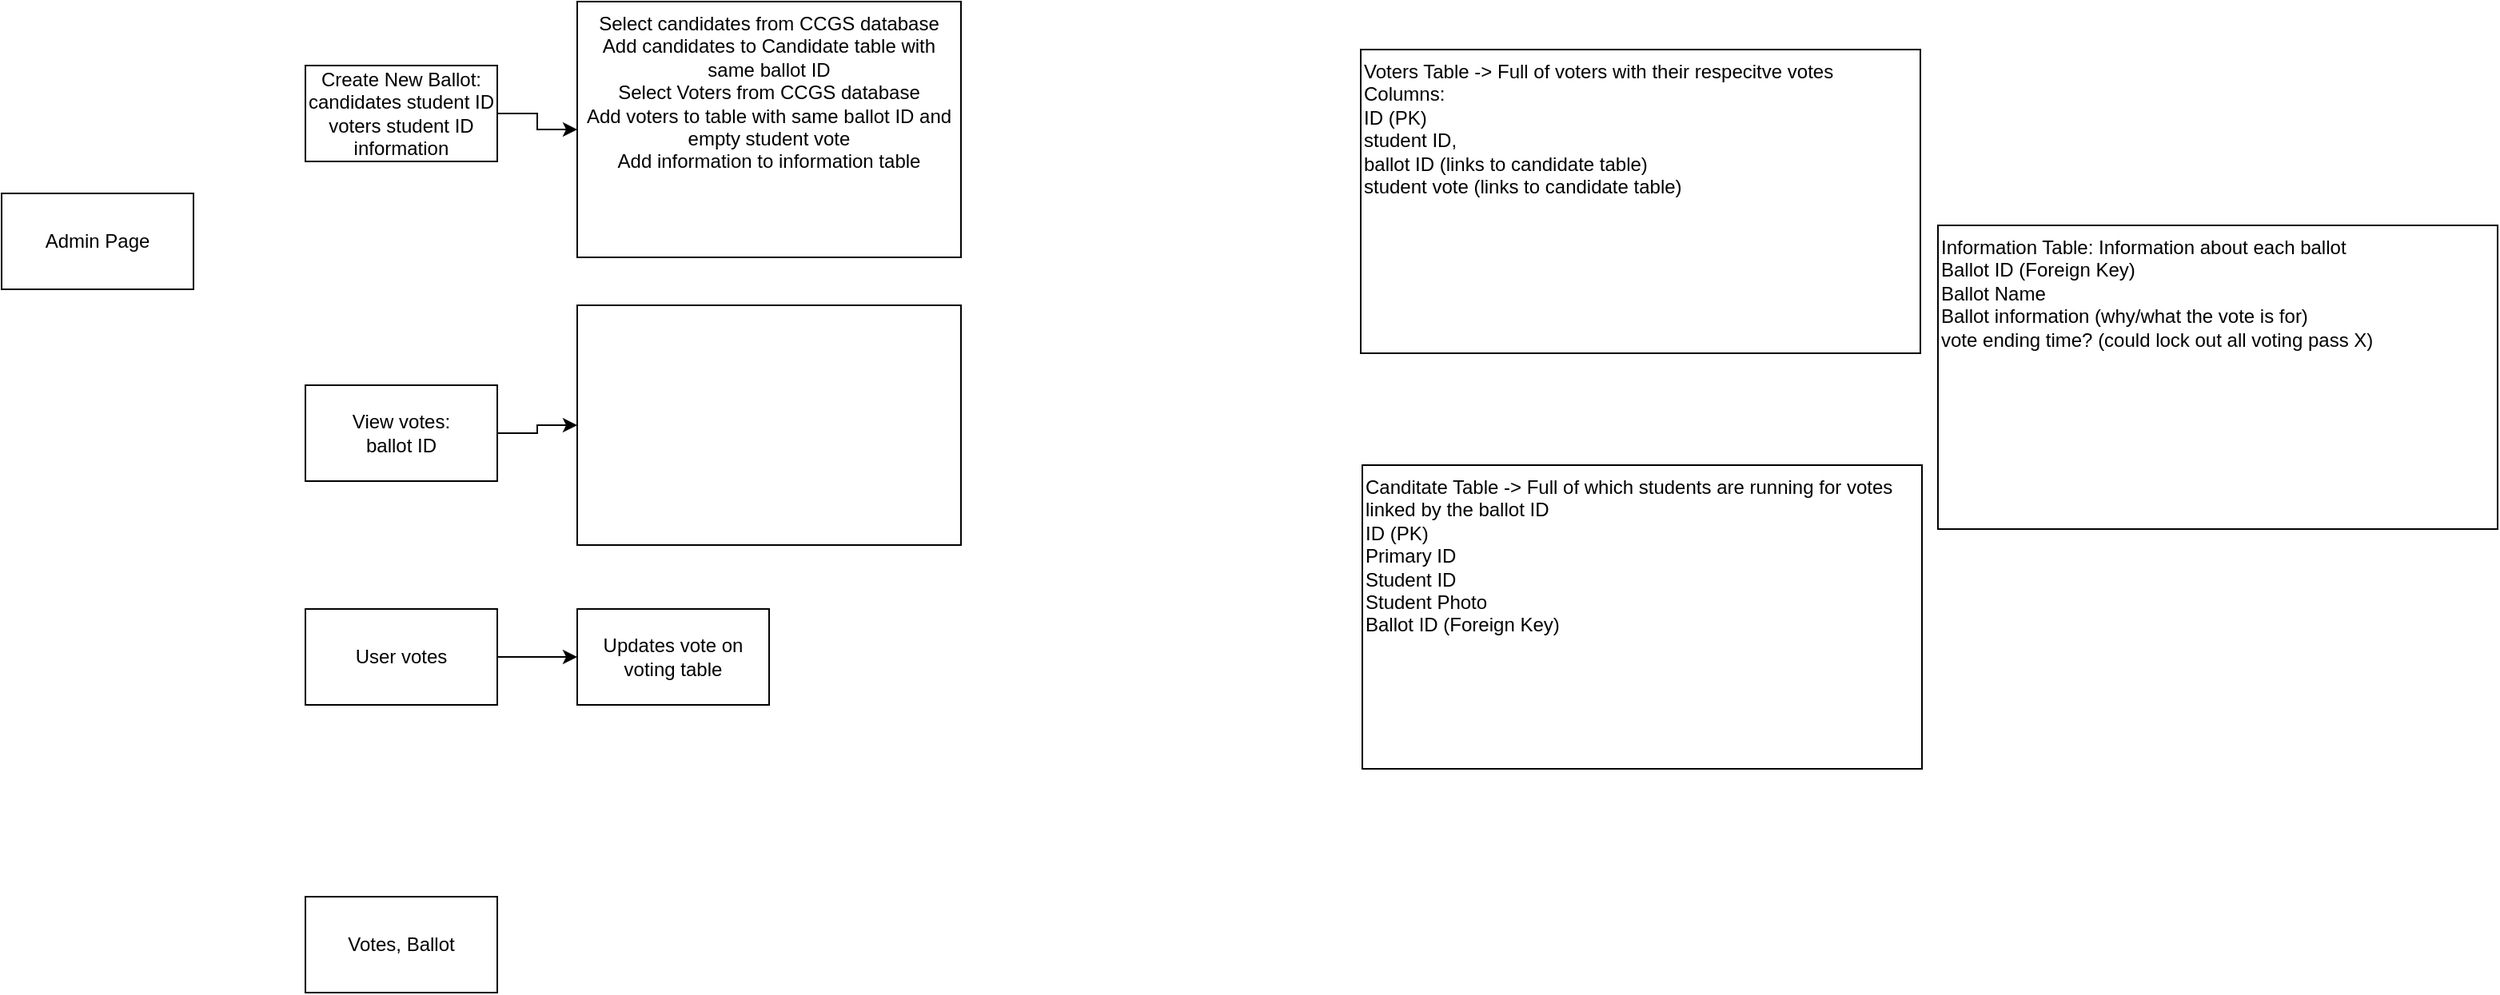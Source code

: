 <mxfile version="16.4.5" type="github">
  <diagram id="nPuw7iouVHRQGObLnJuk" name="Page-1">
    <mxGraphModel dx="1431" dy="1020" grid="1" gridSize="10" guides="1" tooltips="1" connect="1" arrows="1" fold="1" page="1" pageScale="1" pageWidth="850" pageHeight="1100" math="0" shadow="0">
      <root>
        <mxCell id="0" />
        <mxCell id="1" parent="0" />
        <mxCell id="_xX3SB-1ansTAkctIHgU-2" value="Admin Page" style="rounded=0;whiteSpace=wrap;html=1;" vertex="1" parent="1">
          <mxGeometry x="130" y="160" width="120" height="60" as="geometry" />
        </mxCell>
        <mxCell id="_xX3SB-1ansTAkctIHgU-21" style="edgeStyle=orthogonalEdgeStyle;rounded=0;orthogonalLoop=1;jettySize=auto;html=1;entryX=0;entryY=0.5;entryDx=0;entryDy=0;" edge="1" parent="1" source="_xX3SB-1ansTAkctIHgU-3" target="_xX3SB-1ansTAkctIHgU-4">
          <mxGeometry relative="1" as="geometry" />
        </mxCell>
        <mxCell id="_xX3SB-1ansTAkctIHgU-3" value="Create New Ballot:&lt;br&gt;candidates student ID&lt;br&gt;voters student ID&lt;br&gt;information" style="rounded=0;whiteSpace=wrap;html=1;" vertex="1" parent="1">
          <mxGeometry x="320" y="80" width="120" height="60" as="geometry" />
        </mxCell>
        <mxCell id="_xX3SB-1ansTAkctIHgU-4" value="Select candidates from CCGS database&lt;br&gt;Add candidates to Candidate table with same ballot ID&lt;br&gt;Select Voters from CCGS database&lt;br&gt;Add voters to table with same ballot ID and empty student vote&lt;br&gt;Add information to information table" style="rounded=0;whiteSpace=wrap;html=1;verticalAlign=top;" vertex="1" parent="1">
          <mxGeometry x="490" y="40" width="240" height="160" as="geometry" />
        </mxCell>
        <mxCell id="_xX3SB-1ansTAkctIHgU-8" value="Voters Table -&amp;gt; Full of voters with their respecitve votes&lt;br&gt;Columns:&lt;br&gt;ID (PK)&lt;br&gt;student ID,&lt;br&gt;ballot ID (links to candidate table)&lt;br&gt;student vote (links to candidate table)" style="rounded=0;whiteSpace=wrap;html=1;align=left;horizontal=1;verticalAlign=top;" vertex="1" parent="1">
          <mxGeometry x="980" y="70" width="350" height="190" as="geometry" />
        </mxCell>
        <mxCell id="_xX3SB-1ansTAkctIHgU-12" style="edgeStyle=orthogonalEdgeStyle;rounded=0;orthogonalLoop=1;jettySize=auto;html=1;" edge="1" parent="1" target="_xX3SB-1ansTAkctIHgU-11">
          <mxGeometry relative="1" as="geometry">
            <mxPoint x="441" y="220" as="sourcePoint" />
          </mxGeometry>
        </mxCell>
        <mxCell id="_xX3SB-1ansTAkctIHgU-15" style="edgeStyle=orthogonalEdgeStyle;rounded=0;orthogonalLoop=1;jettySize=auto;html=1;" edge="1" parent="1" source="_xX3SB-1ansTAkctIHgU-13" target="_xX3SB-1ansTAkctIHgU-14">
          <mxGeometry relative="1" as="geometry" />
        </mxCell>
        <mxCell id="_xX3SB-1ansTAkctIHgU-13" value="View votes:&lt;br&gt;ballot ID" style="rounded=0;whiteSpace=wrap;html=1;" vertex="1" parent="1">
          <mxGeometry x="320" y="280" width="120" height="60" as="geometry" />
        </mxCell>
        <mxCell id="_xX3SB-1ansTAkctIHgU-14" value="" style="rounded=0;whiteSpace=wrap;html=1;verticalAlign=top;" vertex="1" parent="1">
          <mxGeometry x="490" y="230" width="240" height="150" as="geometry" />
        </mxCell>
        <mxCell id="_xX3SB-1ansTAkctIHgU-19" style="edgeStyle=orthogonalEdgeStyle;rounded=0;orthogonalLoop=1;jettySize=auto;html=1;entryX=0;entryY=0.5;entryDx=0;entryDy=0;" edge="1" parent="1" source="_xX3SB-1ansTAkctIHgU-16" target="_xX3SB-1ansTAkctIHgU-17">
          <mxGeometry relative="1" as="geometry" />
        </mxCell>
        <mxCell id="_xX3SB-1ansTAkctIHgU-16" value="User votes" style="rounded=0;whiteSpace=wrap;html=1;" vertex="1" parent="1">
          <mxGeometry x="320" y="420" width="120" height="60" as="geometry" />
        </mxCell>
        <mxCell id="_xX3SB-1ansTAkctIHgU-17" value="Updates vote on voting table" style="rounded=0;whiteSpace=wrap;html=1;" vertex="1" parent="1">
          <mxGeometry x="490" y="420" width="120" height="60" as="geometry" />
        </mxCell>
        <mxCell id="_xX3SB-1ansTAkctIHgU-18" value="Votes, Ballot" style="rounded=0;whiteSpace=wrap;html=1;" vertex="1" parent="1">
          <mxGeometry x="320" y="600" width="120" height="60" as="geometry" />
        </mxCell>
        <mxCell id="_xX3SB-1ansTAkctIHgU-20" value="Canditate Table -&amp;gt; Full of which students are running for votes linked by the ballot ID&lt;br&gt;ID (PK)&lt;br&gt;Primary ID&lt;br&gt;Student ID&lt;br&gt;Student Photo&lt;br&gt;Ballot ID (Foreign Key)" style="rounded=0;whiteSpace=wrap;html=1;align=left;horizontal=1;verticalAlign=top;" vertex="1" parent="1">
          <mxGeometry x="981" y="330" width="350" height="190" as="geometry" />
        </mxCell>
        <mxCell id="_xX3SB-1ansTAkctIHgU-23" value="Information Table: Information about each ballot&lt;br&gt;Ballot ID (Foreign Key)&lt;br&gt;Ballot Name&lt;br&gt;Ballot information (why/what the vote is for)&lt;br&gt;vote ending time? (could lock out all voting pass X)" style="rounded=0;whiteSpace=wrap;html=1;align=left;horizontal=1;verticalAlign=top;" vertex="1" parent="1">
          <mxGeometry x="1341" y="180" width="350" height="190" as="geometry" />
        </mxCell>
      </root>
    </mxGraphModel>
  </diagram>
</mxfile>
